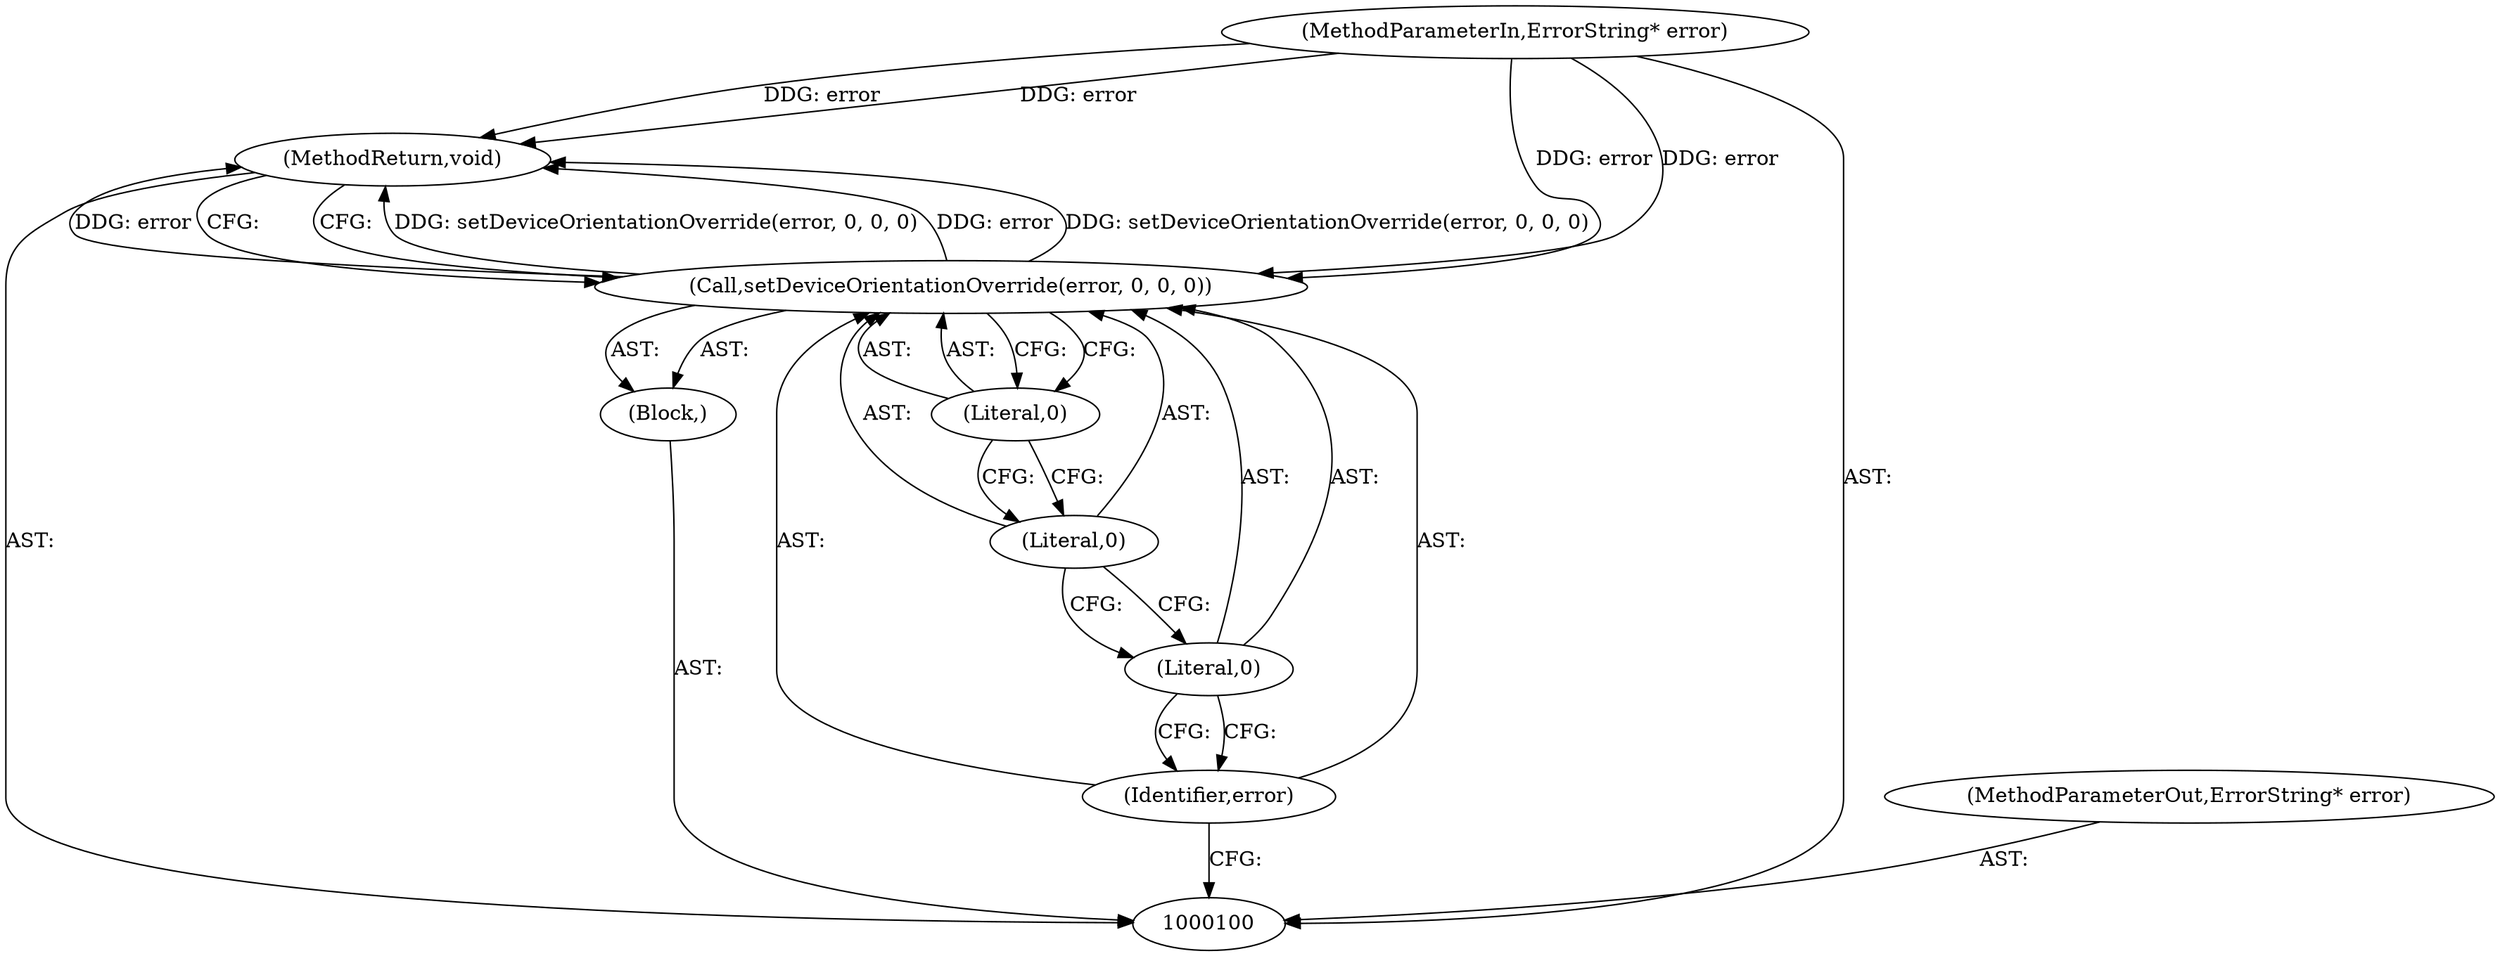 digraph "1_Chrome_da5e5f78f02bc0af5ddc5694090defbef7853af1" {
"1000108" [label="(MethodReturn,void)"];
"1000101" [label="(MethodParameterIn,ErrorString* error)"];
"1000120" [label="(MethodParameterOut,ErrorString* error)"];
"1000102" [label="(Block,)"];
"1000104" [label="(Identifier,error)"];
"1000103" [label="(Call,setDeviceOrientationOverride(error, 0, 0, 0))"];
"1000105" [label="(Literal,0)"];
"1000106" [label="(Literal,0)"];
"1000107" [label="(Literal,0)"];
"1000108" -> "1000100"  [label="AST: "];
"1000108" -> "1000103"  [label="CFG: "];
"1000103" -> "1000108"  [label="DDG: setDeviceOrientationOverride(error, 0, 0, 0)"];
"1000103" -> "1000108"  [label="DDG: error"];
"1000101" -> "1000108"  [label="DDG: error"];
"1000101" -> "1000100"  [label="AST: "];
"1000101" -> "1000108"  [label="DDG: error"];
"1000101" -> "1000103"  [label="DDG: error"];
"1000120" -> "1000100"  [label="AST: "];
"1000102" -> "1000100"  [label="AST: "];
"1000103" -> "1000102"  [label="AST: "];
"1000104" -> "1000103"  [label="AST: "];
"1000104" -> "1000100"  [label="CFG: "];
"1000105" -> "1000104"  [label="CFG: "];
"1000103" -> "1000102"  [label="AST: "];
"1000103" -> "1000107"  [label="CFG: "];
"1000104" -> "1000103"  [label="AST: "];
"1000105" -> "1000103"  [label="AST: "];
"1000106" -> "1000103"  [label="AST: "];
"1000107" -> "1000103"  [label="AST: "];
"1000108" -> "1000103"  [label="CFG: "];
"1000103" -> "1000108"  [label="DDG: setDeviceOrientationOverride(error, 0, 0, 0)"];
"1000103" -> "1000108"  [label="DDG: error"];
"1000101" -> "1000103"  [label="DDG: error"];
"1000105" -> "1000103"  [label="AST: "];
"1000105" -> "1000104"  [label="CFG: "];
"1000106" -> "1000105"  [label="CFG: "];
"1000106" -> "1000103"  [label="AST: "];
"1000106" -> "1000105"  [label="CFG: "];
"1000107" -> "1000106"  [label="CFG: "];
"1000107" -> "1000103"  [label="AST: "];
"1000107" -> "1000106"  [label="CFG: "];
"1000103" -> "1000107"  [label="CFG: "];
}
